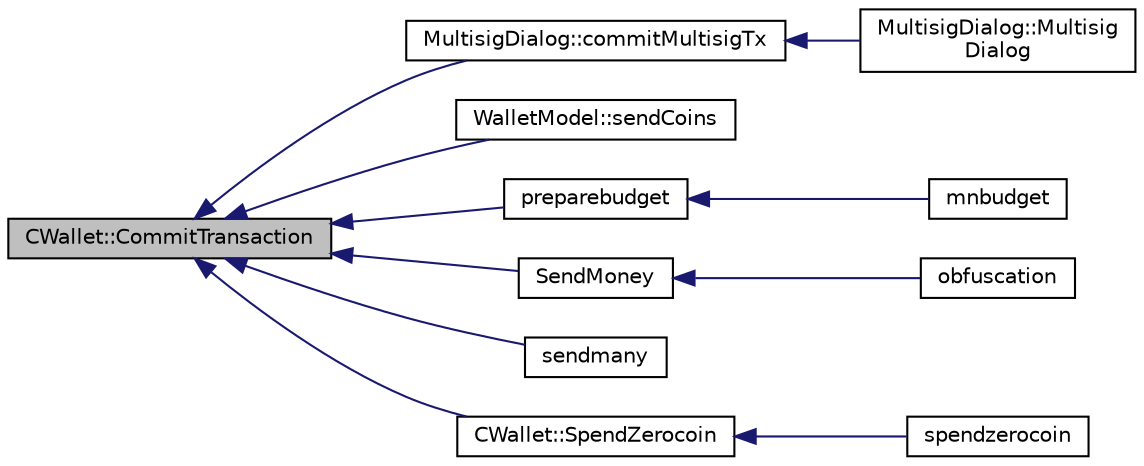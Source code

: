digraph "CWallet::CommitTransaction"
{
  edge [fontname="Helvetica",fontsize="10",labelfontname="Helvetica",labelfontsize="10"];
  node [fontname="Helvetica",fontsize="10",shape=record];
  rankdir="LR";
  Node132 [label="CWallet::CommitTransaction",height=0.2,width=0.4,color="black", fillcolor="grey75", style="filled", fontcolor="black"];
  Node132 -> Node133 [dir="back",color="midnightblue",fontsize="10",style="solid",fontname="Helvetica"];
  Node133 [label="MultisigDialog::commitMultisigTx",height=0.2,width=0.4,color="black", fillcolor="white", style="filled",URL="$class_multisig_dialog.html#a4b8f46adc64493a801bffb464b7c09ea"];
  Node133 -> Node134 [dir="back",color="midnightblue",fontsize="10",style="solid",fontname="Helvetica"];
  Node134 [label="MultisigDialog::Multisig\lDialog",height=0.2,width=0.4,color="black", fillcolor="white", style="filled",URL="$class_multisig_dialog.html#af8ff2a9f6dc05a9468d955cb428c6474"];
  Node132 -> Node135 [dir="back",color="midnightblue",fontsize="10",style="solid",fontname="Helvetica"];
  Node135 [label="WalletModel::sendCoins",height=0.2,width=0.4,color="black", fillcolor="white", style="filled",URL="$class_wallet_model.html#a53443aca544c824550f21e5f87e4ec39"];
  Node132 -> Node136 [dir="back",color="midnightblue",fontsize="10",style="solid",fontname="Helvetica"];
  Node136 [label="preparebudget",height=0.2,width=0.4,color="black", fillcolor="white", style="filled",URL="$rpcmasternode-budget_8cpp.html#a8c07f1b00f74d9d2227428a552679b8c"];
  Node136 -> Node137 [dir="back",color="midnightblue",fontsize="10",style="solid",fontname="Helvetica"];
  Node137 [label="mnbudget",height=0.2,width=0.4,color="black", fillcolor="white", style="filled",URL="$rpcmasternode-budget_8cpp.html#aeabbf924be4d2ce4bedb28a394e1fc6b"];
  Node132 -> Node138 [dir="back",color="midnightblue",fontsize="10",style="solid",fontname="Helvetica"];
  Node138 [label="SendMoney",height=0.2,width=0.4,color="black", fillcolor="white", style="filled",URL="$rpcmasternode_8cpp.html#a49669702f73a24c1d1dc5a08d7c0785f"];
  Node138 -> Node139 [dir="back",color="midnightblue",fontsize="10",style="solid",fontname="Helvetica"];
  Node139 [label="obfuscation",height=0.2,width=0.4,color="black", fillcolor="white", style="filled",URL="$rpcmasternode_8cpp.html#a6cdbacc257b42445f0c6122a061af2ca"];
  Node132 -> Node140 [dir="back",color="midnightblue",fontsize="10",style="solid",fontname="Helvetica"];
  Node140 [label="sendmany",height=0.2,width=0.4,color="black", fillcolor="white", style="filled",URL="$rpcwallet_8cpp.html#adeb5f23f20fb4e589dab23cadf75c92d"];
  Node132 -> Node141 [dir="back",color="midnightblue",fontsize="10",style="solid",fontname="Helvetica"];
  Node141 [label="CWallet::SpendZerocoin",height=0.2,width=0.4,color="black", fillcolor="white", style="filled",URL="$class_c_wallet.html#aedd0ae4e683ee642272e170b7afd33fe"];
  Node141 -> Node142 [dir="back",color="midnightblue",fontsize="10",style="solid",fontname="Helvetica"];
  Node142 [label="spendzerocoin",height=0.2,width=0.4,color="black", fillcolor="white", style="filled",URL="$rpcwallet_8cpp.html#adea64c692ec279a1a3a2c9143f264955"];
}
